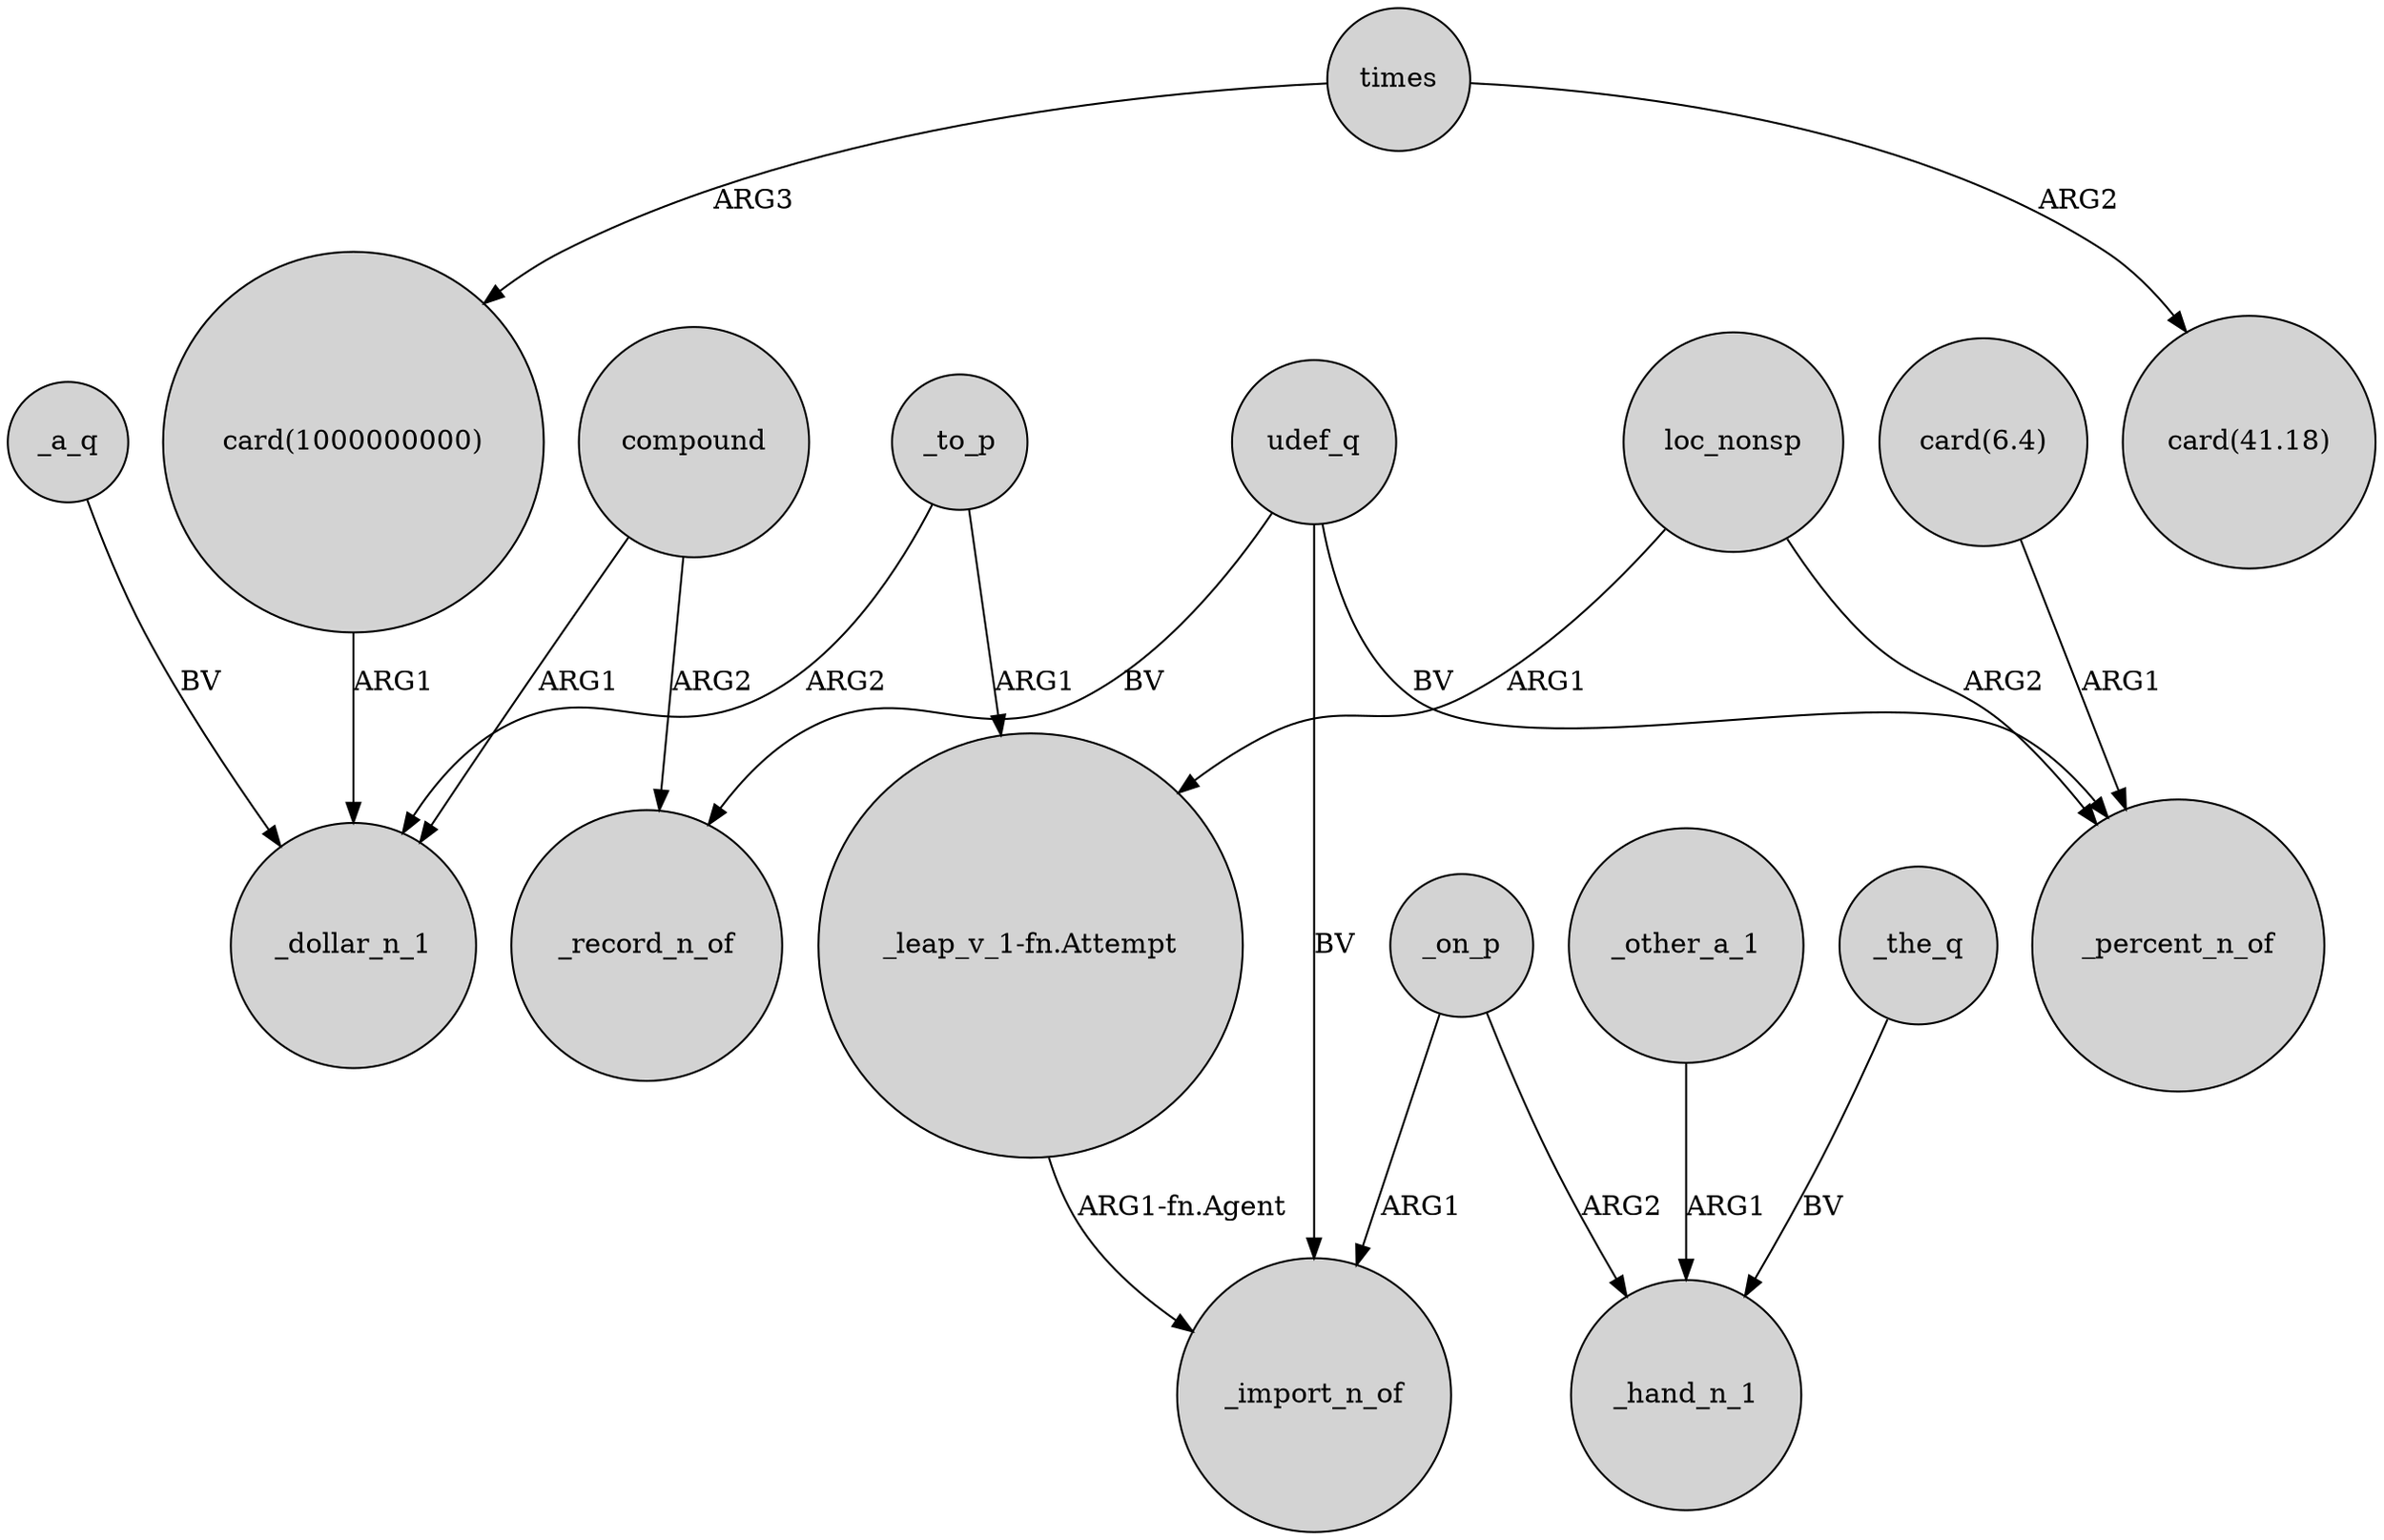 digraph {
	node [shape=circle style=filled]
	"card(1000000000)" -> _dollar_n_1 [label=ARG1]
	_on_p -> _import_n_of [label=ARG1]
	_a_q -> _dollar_n_1 [label=BV]
	udef_q -> _record_n_of [label=BV]
	compound -> _dollar_n_1 [label=ARG1]
	_other_a_1 -> _hand_n_1 [label=ARG1]
	"_leap_v_1-fn.Attempt" -> _import_n_of [label="ARG1-fn.Agent"]
	_to_p -> _dollar_n_1 [label=ARG2]
	compound -> _record_n_of [label=ARG2]
	times -> "card(1000000000)" [label=ARG3]
	_on_p -> _hand_n_1 [label=ARG2]
	"card(6.4)" -> _percent_n_of [label=ARG1]
	_the_q -> _hand_n_1 [label=BV]
	_to_p -> "_leap_v_1-fn.Attempt" [label=ARG1]
	udef_q -> _percent_n_of [label=BV]
	times -> "card(41.18)" [label=ARG2]
	loc_nonsp -> "_leap_v_1-fn.Attempt" [label=ARG1]
	udef_q -> _import_n_of [label=BV]
	loc_nonsp -> _percent_n_of [label=ARG2]
}
